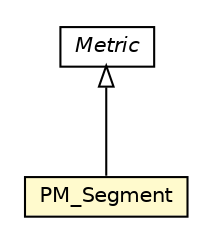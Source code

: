 #!/usr/local/bin/dot
#
# Class diagram 
# Generated by UMLGraph version R5_6-24-gf6e263 (http://www.umlgraph.org/)
#

digraph G {
	edge [fontname="Helvetica",fontsize=10,labelfontname="Helvetica",labelfontsize=10];
	node [fontname="Helvetica",fontsize=10,shape=plaintext];
	nodesep=0.25;
	ranksep=0.5;
	// org.universAAL.lddi.lib.ieeex73std.x73.p20601.dim.Metric
	c6028666 [label=<<table title="org.universAAL.lddi.lib.ieeex73std.x73.p20601.dim.Metric" border="0" cellborder="1" cellspacing="0" cellpadding="2" port="p" href="./Metric.html">
		<tr><td><table border="0" cellspacing="0" cellpadding="1">
<tr><td align="center" balign="center"><font face="Helvetica-Oblique"> Metric </font></td></tr>
		</table></td></tr>
		</table>>, URL="./Metric.html", fontname="Helvetica", fontcolor="black", fontsize=10.0];
	// org.universAAL.lddi.lib.ieeex73std.x73.p20601.dim.PM_Segment
	c6028668 [label=<<table title="org.universAAL.lddi.lib.ieeex73std.x73.p20601.dim.PM_Segment" border="0" cellborder="1" cellspacing="0" cellpadding="2" port="p" bgcolor="lemonChiffon" href="./PM_Segment.html">
		<tr><td><table border="0" cellspacing="0" cellpadding="1">
<tr><td align="center" balign="center"> PM_Segment </td></tr>
		</table></td></tr>
		</table>>, URL="./PM_Segment.html", fontname="Helvetica", fontcolor="black", fontsize=10.0];
	//org.universAAL.lddi.lib.ieeex73std.x73.p20601.dim.PM_Segment extends org.universAAL.lddi.lib.ieeex73std.x73.p20601.dim.Metric
	c6028666:p -> c6028668:p [dir=back,arrowtail=empty];
}

